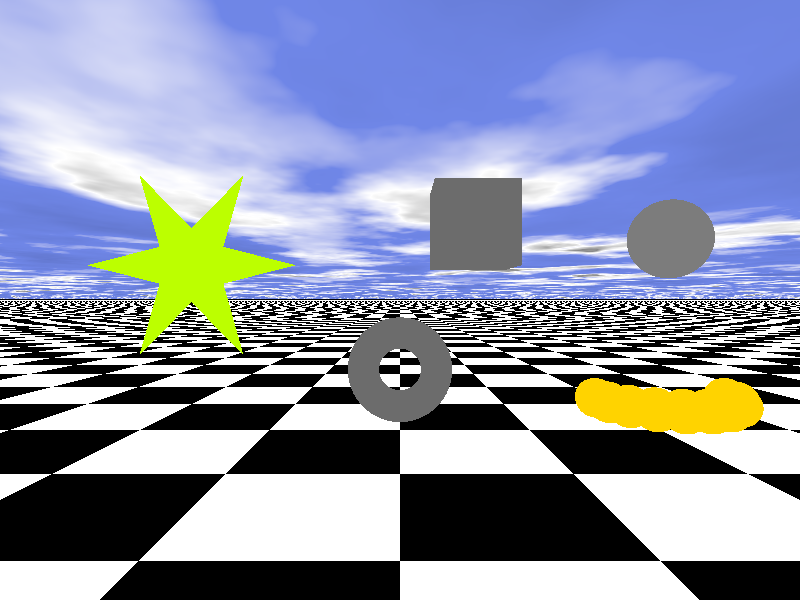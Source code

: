 

global_settings{ assumed_gamma 1.0 }
#default{ finish{ ambient 0.1 diffuse 0.9 }} 
//--------------------------------------------------------------------------
#include "colors.inc"
#include "textures.inc"
//--------------------------------------------------------------------------
// camera ------------------------------------------------------------------
#declare Camera_0 = camera {perspective angle 75               // front view
                            location  <0.0 , 1.0 ,-3.0>
                            right     x*image_width/image_height
                            look_at   <0.0 , 1.0 , 0.0>}
#declare Camera_1 = camera {/*ultra_wide_angle*/ angle 90   // diagonal view
                            location  <2.0 , 2.5 ,-3.0>
                            right     x*image_width/image_height
                            look_at   <0.0 , 1.0 , 0.0>}
#declare Camera_2 = camera {/*ultra_wide_angle*/ angle 90  //right side view
                            location  <3.0 , 1.0 , 0.0>
                            right     x*image_width/image_height
                            look_at   <0.0 , 1.0 , 0.0>}
#declare Camera_3 = camera {/*ultra_wide_angle*/ angle 90        // top view
                            location  <0.0 , 3.0 ,-0.001>
                            right     x*image_width/image_height
                            look_at   <0.0 , 1.0 , 0.0>}
camera{Camera_0}
// sun ----------------------------------------------------------------------
light_source{< 3000,3000,-3000> color White}
// sky ----------------------------------------------------------------------
plane{<0,1,0>,1 hollow
       texture{
        pigment{ bozo turbulence 0.92
          color_map {
           [0.00 rgb <0.2, 0.3, 1>*0.5]
           [0.50 rgb <0.2, 0.3, 1>*0.8]
           [0.70 rgb <1,1,1>]
           [0.85 rgb <0.25,0.25,0.25>]
           [1.0 rgb <0.5,0.5,0.5>]}
          scale<1,1,1.5>*2.5
          translate<1.0,0,-1>
          }// end of pigment
        finish {ambient 1 diffuse 0}
        }// end of texture
        scale 20000
     }// end of plane
//--------------------------------------------------------------------------
//Piso -------------------------------------------------------------------
plane{ <0,1,0>, 0 
       texture{ pigment{ checker color rgb<1,1,1>*1.2 color rgb<0.25,0.15,0.1>*0}
              //normal { bumps 0.75 scale 0.025}
                finish { phong 0.1}
              } // end of texture
     } // end of plane

//-------------------------------------------------------------------------- 
//---------------------------- objects in scene ----------------------------
//--------------------------------------------------------------------------

#declare Ray_Profile = 
box { <-1,-1,-1>,< 1,1,1> 
       scale <1,1,1>*sqrt(2) 

      texture { pigment{ color rgb<0.5,1.0,0.0>*1.0}  
                finish { phong 1}
              } // end of texture
       rotate<0,0,45>
       scale <1,0.36,1> 
       rotate< 45,0,0>
    } // end of box ---------------------------------------
 

#declare Ray =
intersection{
object{ Ray_Profile }  
object{ Ray_Profile scale<1,1,-1>}  
box{ <-2,-1,-1>,<0,1,1> 
     texture { pigment{ color rgb<1,0.0,0.3>}  
               finish { phong  1}
             } // end of texture
    inverse   
   }// end of box
scale<1,0.5,0.5>
}

//----------------------------------------------------------



union{
 #local Nr = 0;     // start
 #local EndNr = 6;  // end
 #while (Nr< EndNr) 
   object{Ray  rotate<0,Nr * 360/EndNr,0>} 

 #local Nr = Nr + 1;// next Nr
 #end // ------------- end of loop  
 
 scale <0.3,0.3,0.3> rotate<90,360*clock,0> translate<-1.20,1.2,0> } // end of union

//------------------------------------------------------- end    

// sample sphere
sphere { <0,0,0>, 0.75 
         texture { Polished_Chrome
                   //pigment{ color Red } // rgb< 1, 0.0, 0.0>}
                   //finish { phong 1 reflection {0.40 metallic 0.5}}
                 } // end of texture 

          scale<0.3,0.3,0.3>  rotate < 0,360*clock,0>  translate<1.55,1.35,0>  
       }
// end of sphere ----------------------------------- 


torus { 0.35,0.15 
        texture { pigment{ color rgb<1,1,1>*0.15 }
                  finish { phong 0.4 }
                } // end of texture
        scale <0.6,0.6,0.6> rotate<90,360*clock,0> translate<0,0.60,0>
} 
// end of torus  -------------------------------         


box { <0,0,0>,< 1.00, 1.00, 1.00>   

      texture { pigment{ color rgb<1,1,1>*0.15}  
                finish { phong 1 reflection{ 0.00 metallic 0.00} } 
              } // end of texture

      scale <0.5,0.5,0.5>
      rotate< 0,360*clock,0> translate<0.2,1.2,0> 
    } // end of box -          
    

/* Declaration of worm components*/
#declare Position_1 =  <0,0.25,1> ;
#declare Segment_Texture =
 texture{ pigment{ color rgb<1,0.65,0>}
          finish { phong 1.0 }
        } // end of texture

/*macro used to create the worm*/
#macro Worm (radius_segment, radius_ring, Texture)
#local Segment1 =
 sphere{ <radius_ring,0,0>,radius_segment
         texture{Texture}}

union{
  object{Segment1 rotate <0,  0,0>}
  object{Segment1 rotate <0, 20,0>}
  object{Segment1 rotate <0, 40,0>}
  object{Segment1 rotate <0, 60,0>}
  object{Segment1 rotate <0, 80,0>}
  object{Segment1 rotate <0,100,0>}
  object{Segment1 rotate <0,120,0>}
  object{Segment1 rotate <0,140,0>}
  object{Segment1 rotate <0,160,0>}
  object{Segment1 rotate <0,180,0>}
 } // end of union
#end // ------------------ end of worm's macro
/* Drawing the worm*/
object{
  Worm(0.15, 0.50, Segment_Texture)
  translate<2,0.25,1>}
// -------------------------------- end 